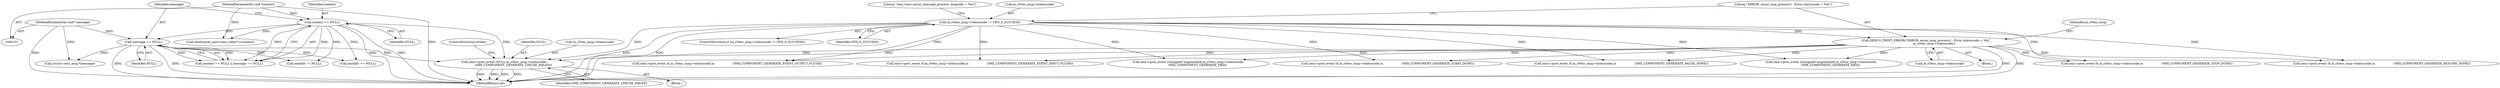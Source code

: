 digraph "0_Android_7558d03e6498e970b761aa44fff6b2c659202d95_3@pointer" {
"1000432" [label="(Call,omx->post_event (NULL,m_sVenc_msg->statuscode,\n                    OMX_COMPONENT_GENERATE_LTRUSE_FAILED))"];
"1000123" [label="(Call,context == NULL)"];
"1000102" [label="(MethodParameterIn,void *context)"];
"1000126" [label="(Call,message == NULL)"];
"1000103" [label="(MethodParameterIn,void* message)"];
"1000152" [label="(Call,DEBUG_PRINT_ERROR(\"ERROR: async_msg_process() - Error statuscode = %lu\",\n                m_sVenc_msg->statuscode))"];
"1000146" [label="(Call,m_sVenc_msg->statuscode != VEN_S_SUCCESS)"];
"1000278" [label="(Call,omx->post_event ((unsigned long)omxhdr,m_sVenc_msg->statuscode,\n                    OMX_COMPONENT_GENERATE_EBD))"];
"1000126" [label="(Call,message == NULL)"];
"1000437" [label="(Identifier,OMX_COMPONENT_GENERATE_LTRUSE_FAILED)"];
"1000128" [label="(Identifier,NULL)"];
"1000122" [label="(Call,context == NULL || message == NULL)"];
"1000151" [label="(Block,)"];
"1000186" [label="(Call,omx->post_event (0,m_sVenc_msg->statuscode,\\n                    OMX_COMPONENT_GENERATE_STOP_DONE))"];
"1000137" [label="(Call,(struct venc_msg *)message)"];
"1000194" [label="(Call,omx->post_event (0,m_sVenc_msg->statuscode,\\n                    OMX_COMPONENT_GENERATE_RESUME_DONE))"];
"1000448" [label="(MethodReturn,int)"];
"1000210" [label="(Call,omx->post_event (0,m_sVenc_msg->statuscode,\\n                    OMX_COMPONENT_GENERATE_EVENT_INPUT_FLUSH))"];
"1000432" [label="(Call,omx->post_event (NULL,m_sVenc_msg->statuscode,\n                    OMX_COMPONENT_GENERATE_LTRUSE_FAILED))"];
"1000142" [label="(Call,reinterpret_cast<omx_video*>(context))"];
"1000418" [label="(Call,omx->post_event ((unsigned long)omxhdr,m_sVenc_msg->statuscode,\n                    OMX_COMPONENT_GENERATE_FBD))"];
"1000160" [label="(Identifier,m_sVenc_msg)"];
"1000147" [label="(Call,m_sVenc_msg->statuscode)"];
"1000299" [label="(Call,omxhdr != NULL)"];
"1000146" [label="(Call,m_sVenc_msg->statuscode != VEN_S_SUCCESS)"];
"1000124" [label="(Identifier,context)"];
"1000237" [label="(Call,omxhdr == NULL)"];
"1000153" [label="(Literal,\"ERROR: async_msg_process() - Error statuscode = %lu\")"];
"1000178" [label="(Call,omx->post_event (0,m_sVenc_msg->statuscode,\\n                    OMX_COMPONENT_GENERATE_START_DONE))"];
"1000125" [label="(Identifier,NULL)"];
"1000127" [label="(Identifier,message)"];
"1000433" [label="(Identifier,NULL)"];
"1000168" [label="(Literal,\"omx_venc::async_message_process- msgcode = %lu\")"];
"1000103" [label="(MethodParameterIn,void* message)"];
"1000102" [label="(MethodParameterIn,void *context)"];
"1000202" [label="(Call,omx->post_event (0,m_sVenc_msg->statuscode,\\n                    OMX_COMPONENT_GENERATE_PAUSE_DONE))"];
"1000434" [label="(Call,m_sVenc_msg->statuscode)"];
"1000154" [label="(Call,m_sVenc_msg->statuscode)"];
"1000176" [label="(Block,)"];
"1000438" [label="(ControlStructure,break;)"];
"1000152" [label="(Call,DEBUG_PRINT_ERROR(\"ERROR: async_msg_process() - Error statuscode = %lu\",\n                m_sVenc_msg->statuscode))"];
"1000218" [label="(Call,omx->post_event (0,m_sVenc_msg->statuscode,\\n                    OMX_COMPONENT_GENERATE_EVENT_OUTPUT_FLUSH))"];
"1000145" [label="(ControlStructure,if (m_sVenc_msg->statuscode != VEN_S_SUCCESS))"];
"1000150" [label="(Identifier,VEN_S_SUCCESS)"];
"1000123" [label="(Call,context == NULL)"];
"1000432" -> "1000176"  [label="AST: "];
"1000432" -> "1000437"  [label="CFG: "];
"1000433" -> "1000432"  [label="AST: "];
"1000434" -> "1000432"  [label="AST: "];
"1000437" -> "1000432"  [label="AST: "];
"1000438" -> "1000432"  [label="CFG: "];
"1000432" -> "1000448"  [label="DDG: "];
"1000432" -> "1000448"  [label="DDG: "];
"1000432" -> "1000448"  [label="DDG: "];
"1000432" -> "1000448"  [label="DDG: "];
"1000123" -> "1000432"  [label="DDG: "];
"1000126" -> "1000432"  [label="DDG: "];
"1000152" -> "1000432"  [label="DDG: "];
"1000146" -> "1000432"  [label="DDG: "];
"1000123" -> "1000122"  [label="AST: "];
"1000123" -> "1000125"  [label="CFG: "];
"1000124" -> "1000123"  [label="AST: "];
"1000125" -> "1000123"  [label="AST: "];
"1000127" -> "1000123"  [label="CFG: "];
"1000122" -> "1000123"  [label="CFG: "];
"1000123" -> "1000448"  [label="DDG: "];
"1000123" -> "1000448"  [label="DDG: "];
"1000123" -> "1000122"  [label="DDG: "];
"1000123" -> "1000122"  [label="DDG: "];
"1000102" -> "1000123"  [label="DDG: "];
"1000123" -> "1000126"  [label="DDG: "];
"1000123" -> "1000142"  [label="DDG: "];
"1000123" -> "1000237"  [label="DDG: "];
"1000123" -> "1000299"  [label="DDG: "];
"1000102" -> "1000101"  [label="AST: "];
"1000102" -> "1000448"  [label="DDG: "];
"1000102" -> "1000142"  [label="DDG: "];
"1000126" -> "1000122"  [label="AST: "];
"1000126" -> "1000128"  [label="CFG: "];
"1000127" -> "1000126"  [label="AST: "];
"1000128" -> "1000126"  [label="AST: "];
"1000122" -> "1000126"  [label="CFG: "];
"1000126" -> "1000448"  [label="DDG: "];
"1000126" -> "1000448"  [label="DDG: "];
"1000126" -> "1000122"  [label="DDG: "];
"1000126" -> "1000122"  [label="DDG: "];
"1000103" -> "1000126"  [label="DDG: "];
"1000126" -> "1000137"  [label="DDG: "];
"1000126" -> "1000237"  [label="DDG: "];
"1000126" -> "1000299"  [label="DDG: "];
"1000103" -> "1000101"  [label="AST: "];
"1000103" -> "1000448"  [label="DDG: "];
"1000103" -> "1000137"  [label="DDG: "];
"1000152" -> "1000151"  [label="AST: "];
"1000152" -> "1000154"  [label="CFG: "];
"1000153" -> "1000152"  [label="AST: "];
"1000154" -> "1000152"  [label="AST: "];
"1000160" -> "1000152"  [label="CFG: "];
"1000152" -> "1000448"  [label="DDG: "];
"1000152" -> "1000448"  [label="DDG: "];
"1000146" -> "1000152"  [label="DDG: "];
"1000152" -> "1000178"  [label="DDG: "];
"1000152" -> "1000186"  [label="DDG: "];
"1000152" -> "1000194"  [label="DDG: "];
"1000152" -> "1000202"  [label="DDG: "];
"1000152" -> "1000210"  [label="DDG: "];
"1000152" -> "1000218"  [label="DDG: "];
"1000152" -> "1000278"  [label="DDG: "];
"1000152" -> "1000418"  [label="DDG: "];
"1000146" -> "1000145"  [label="AST: "];
"1000146" -> "1000150"  [label="CFG: "];
"1000147" -> "1000146"  [label="AST: "];
"1000150" -> "1000146"  [label="AST: "];
"1000153" -> "1000146"  [label="CFG: "];
"1000168" -> "1000146"  [label="CFG: "];
"1000146" -> "1000448"  [label="DDG: "];
"1000146" -> "1000448"  [label="DDG: "];
"1000146" -> "1000448"  [label="DDG: "];
"1000146" -> "1000178"  [label="DDG: "];
"1000146" -> "1000186"  [label="DDG: "];
"1000146" -> "1000194"  [label="DDG: "];
"1000146" -> "1000202"  [label="DDG: "];
"1000146" -> "1000210"  [label="DDG: "];
"1000146" -> "1000218"  [label="DDG: "];
"1000146" -> "1000278"  [label="DDG: "];
"1000146" -> "1000418"  [label="DDG: "];
}
